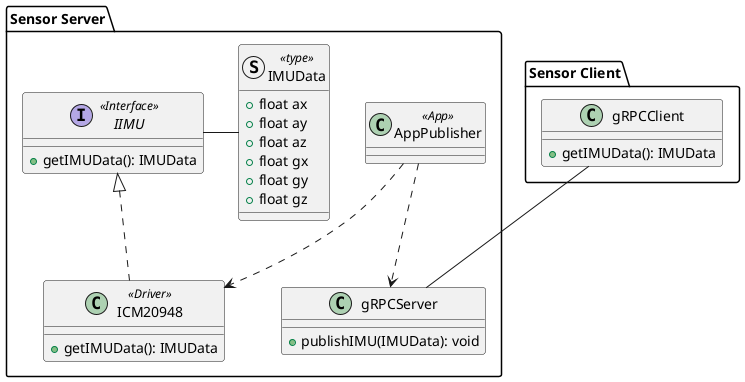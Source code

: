 @startuml IMU Server


package "Sensor Server" {

class AppPublisher<<App>> {
}

struct IMUData<<type>> {
    +float ax
    +float ay
    +float az
    +float gx
    +float gy
    +float gz
}

interface IIMU<<Interface>>  {
    +getIMUData(): IMUData
}

class ICM20948<<Driver>> {
    +getIMUData(): IMUData
}

class gRPCServer {
    +publishIMU(IMUData): void
}

IMUData - IIMU 
AppPublisher ..> gRPCServer
AppPublisher ..> ICM20948

IIMU <|.. ICM20948
}

package "Sensor Client" {
    class gRPCClient {
        +getIMUData(): IMUData
    }


}

    gRPCClient -- gRPCServer

@enduml